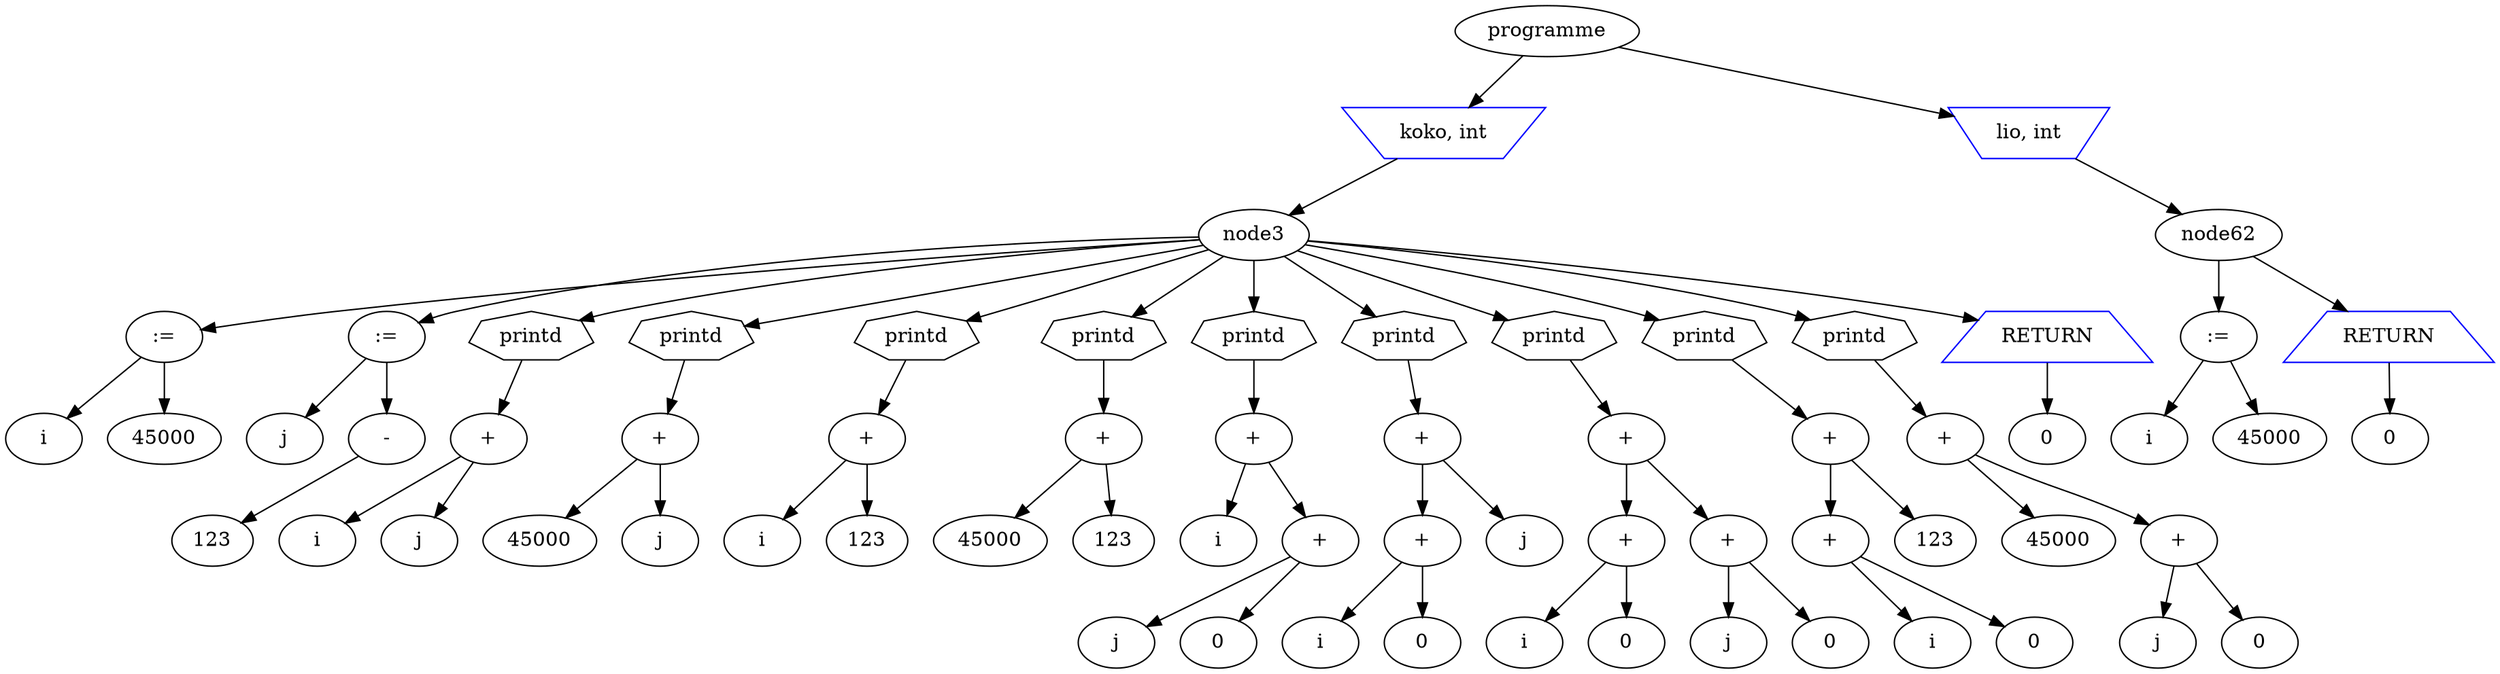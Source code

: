 digraph mon_programme {

node1 [label=programme]
node2 [label="koko, int" shape=invtrapezium color=blue]
node3 [labelop=BLOC]
node4 [label=":="]
node5 [label=i]
node6 [label=45000]
node7 [label=":="]
node8 [label=j]
node9 [label="-" ]
node10 [label=123]
node11 [label=printd shape=septagon]
node12 [label="+"]
node13 [label=i]
node14 [label=j]
node15 [label=printd shape=septagon]
node16 [label="+"]
node17 [label=45000]
node18 [label=j]
node19 [label=printd shape=septagon]
node20 [label="+"]
node21 [label=i]
node22 [label=123]
node23 [label=printd shape=septagon]
node24 [label="+"]
node25 [label=45000]
node26 [label=123]
node27 [label=printd shape=septagon]
node28 [label="+"]
node29 [label=i]
node30 [label="+"]
node31 [label=j]
node32 [label=0]
node33 [label=printd shape=septagon]
node34 [label="+"]
node35 [label="+"]
node36 [label=i]
node37 [label=0]
node38 [label=j]
node39 [label=printd shape=septagon]
node40 [label="+"]
node41 [label="+"]
node42 [label=i]
node43 [label=0]
node44 [label="+"]
node45 [label=j]
node46 [label=0]
node47 [label=printd shape=septagon]
node48 [label="+"]
node49 [label="+"]
node50 [label=i]
node51 [label=0]
node52 [label=123]
node53 [label=printd shape=septagon]
node54 [label="+"]
node55 [label=45000]
node56 [label="+"]
node57 [label=j]
node58 [label=0]
node59 [label=RETURN shape=trapezium color=blue]
node60 [label=0]
node61 [label="lio, int" shape=invtrapezium color=blue]
node62 [labelop=BLOC]
node63 [label=":="]
node64 [label=i]
node65 [label=45000]
node66 [label=RETURN shape=trapezium color=blue]
node67 [label=0]
node1->node2;
node2->node3;
node3->node4;
node4->node5;
node4->node6;
node3->node7;
node7->node8;
node7->node9;
node9->node10;
node3->node11;
node11->node12;
node12->node13;
node12->node14;
node3->node15;
node15->node16;
node16->node17;
node16->node18;
node3->node19;
node19->node20;
node20->node21;
node20->node22;
node3->node23;
node23->node24;
node24->node25;
node24->node26;
node3->node27;
node27->node28;
node28->node29;
node28->node30;
node30->node31;
node30->node32;
node3->node33;
node33->node34;
node34->node35;
node35->node36;
node35->node37;
node34->node38;
node3->node39;
node39->node40;
node40->node41;
node41->node42;
node41->node43;
node40->node44;
node44->node45;
node44->node46;
node3->node47;
node47->node48;
node48->node49;
node49->node50;
node49->node51;
node48->node52;
node3->node53;
node53->node54;
node54->node55;
node54->node56;
node56->node57;
node56->node58;
node3->node59;
node59->node60;
node1->node61;
node61->node62;
node62->node63;
node63->node64;
node63->node65;
node62->node66;
node66->node67;
}